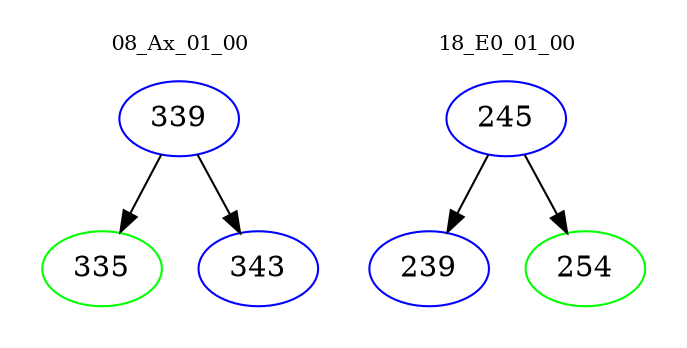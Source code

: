 digraph{
subgraph cluster_0 {
color = white
label = "08_Ax_01_00";
fontsize=10;
T0_339 [label="339", color="blue"]
T0_339 -> T0_335 [color="black"]
T0_335 [label="335", color="green"]
T0_339 -> T0_343 [color="black"]
T0_343 [label="343", color="blue"]
}
subgraph cluster_1 {
color = white
label = "18_E0_01_00";
fontsize=10;
T1_245 [label="245", color="blue"]
T1_245 -> T1_239 [color="black"]
T1_239 [label="239", color="blue"]
T1_245 -> T1_254 [color="black"]
T1_254 [label="254", color="green"]
}
}

